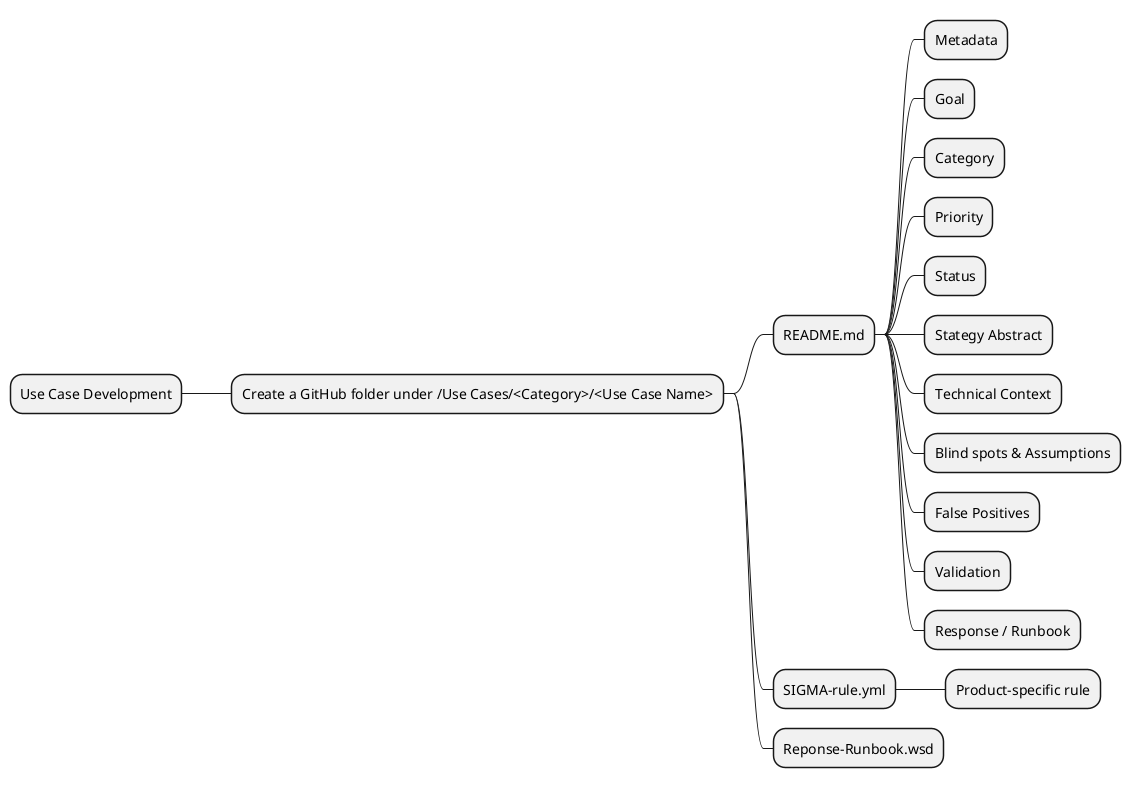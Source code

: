 @startmindmap

+ Use Case Development

++ Create a GitHub folder under /Use Cases/<Category>/<Use Case Name>

+++ README.md
++++ Metadata
++++ Goal
++++ Category
++++ Priority
++++ Status
++++ Stategy Abstract
++++ Technical Context
++++ Blind spots & Assumptions
++++ False Positives
++++ Validation
++++ Response / Runbook

+++ SIGMA-rule.yml
++++ Product-specific rule

+++ Reponse-Runbook.wsd


@endmindmap